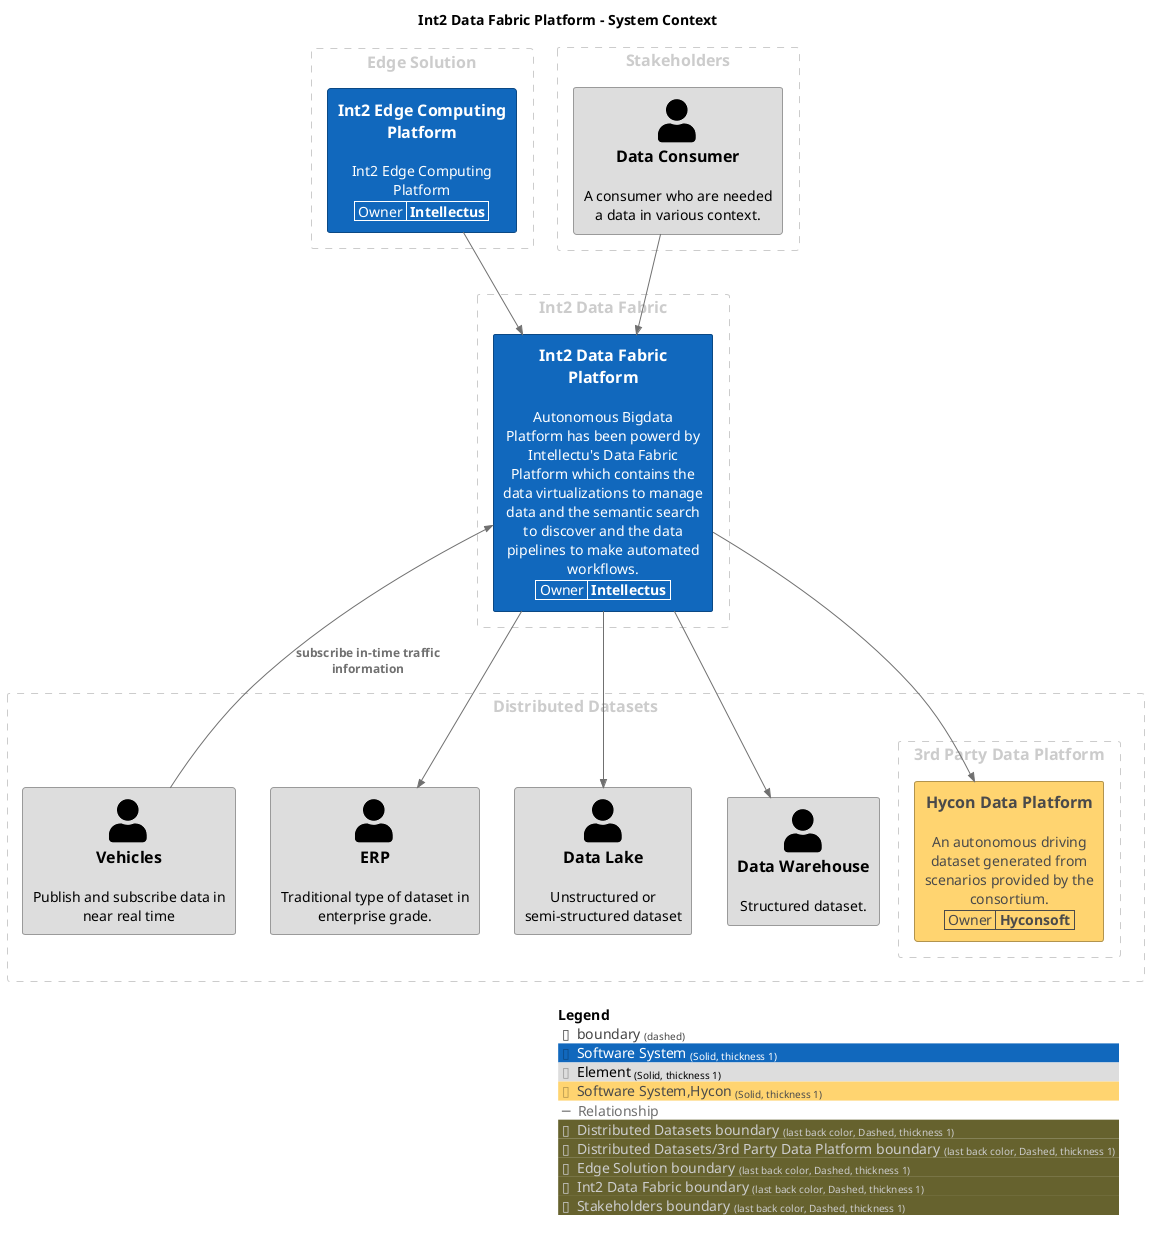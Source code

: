 @startuml
set separator none
title Int2 Data Fabric Platform - System Context

top to bottom direction

!include <C4/C4>
!include <C4/C4_Context>

AddElementTag("Software System", $bgColor="#1168bd", $borderColor="#0b4884", $fontColor="#ffffff", $sprite="", $shadowing="", $borderStyle="Solid", $borderThickness="1")
AddElementTag("Element", $bgColor="#dddddd", $borderColor="#9a9a9a", $fontColor="#000000", $sprite="", $shadowing="", $borderStyle="Solid", $borderThickness="1")
AddElementTag("Software System,Hycon", $bgColor="#ffd470", $borderColor="#b2944e", $fontColor="#4a4a4a", $sprite="", $shadowing="", $borderStyle="Solid", $borderThickness="1")

AddRelTag("Relationship", $textColor="#707070", $lineColor="#707070", $lineStyle = "")

AddBoundaryTag("Distributed Datasets", $borderColor="#cccccc", $fontColor="#cccccc", $borderStyle="Dashed", $borderThickness="1")
Boundary(group_1, "Distributed Datasets", $tags="Distributed Datasets") {
  Person(ERP, "ERP", $descr="Traditional type of dataset in enterprise grade.", $tags="Element", $link="")
  Person(DataLake, "Data Lake", $descr="Unstructured or semi-structured dataset", $tags="Element", $link="")
  Person(DataWarehouse, "Data Warehouse", $descr="Structured dataset.", $tags="Element", $link="")
  Person(Vehicles, "Vehicles", $descr="Publish and subscribe data in near real time", $tags="Element", $link="")
    AddBoundaryTag("Distributed Datasets/3rd Party Data Platform", $borderColor="#cccccc", $fontColor="#cccccc", $borderStyle="Dashed", $borderThickness="1")
    Boundary(group_2, "3rd Party Data Platform", $tags="Distributed Datasets/3rd Party Data Platform") {
      WithoutPropertyHeader()
      AddProperty("Owner","Hyconsoft")
      System(HyconDataPlatform, "Hycon Data Platform", $descr="An autonomous driving dataset generated from scenarios provided by the consortium.", $tags="Software System,Hycon", $link="")
    }

}

AddBoundaryTag("Edge Solution", $borderColor="#cccccc", $fontColor="#cccccc", $borderStyle="Dashed", $borderThickness="1")
Boundary(group_3, "Edge Solution", $tags="Edge Solution") {
  WithoutPropertyHeader()
  AddProperty("Owner","Intellectus")
  System(Int2EdgeComputingPlatform, "Int2 Edge Computing Platform", $descr="Int2 Edge Computing Platform", $tags="Software System", $link="")
}

AddBoundaryTag("Int2 Data Fabric", $borderColor="#cccccc", $fontColor="#cccccc", $borderStyle="Dashed", $borderThickness="1")
Boundary(group_4, "Int2 Data Fabric", $tags="Int2 Data Fabric") {
  WithoutPropertyHeader()
  AddProperty("Owner","Intellectus")
  System(Int2DataFabricPlatform, "Int2 Data Fabric Platform", $descr="Autonomous Bigdata Platform has been powerd by Intellectu's Data Fabric Platform which contains the data virtualizations to manage data and the semantic search to discover and the data pipelines to make automated workflows.", $tags="Software System", $link="")
}

AddBoundaryTag("Stakeholders", $borderColor="#cccccc", $fontColor="#cccccc", $borderStyle="Dashed", $borderThickness="1")
Boundary(group_5, "Stakeholders", $tags="Stakeholders") {
  Person(DataConsumer, "Data Consumer", $descr="A consumer who are needed a data in various context.", $tags="Element", $link="")
}


Rel(Int2EdgeComputingPlatform, Int2DataFabricPlatform, "", $techn="", $tags="Relationship", $link="")
Rel(Int2DataFabricPlatform, HyconDataPlatform, "", $techn="", $tags="Relationship", $link="")
Rel(DataConsumer, Int2DataFabricPlatform, "", $techn="", $tags="Relationship", $link="")
Rel(Int2DataFabricPlatform, ERP, "", $techn="", $tags="Relationship", $link="")
Rel(Int2DataFabricPlatform, DataLake, "", $techn="", $tags="Relationship", $link="")
Rel(Int2DataFabricPlatform, DataWarehouse, "", $techn="", $tags="Relationship", $link="")
Rel(Vehicles, Int2DataFabricPlatform, "subscribe in-time traffic information", $techn="", $tags="Relationship", $link="")

SHOW_LEGEND(true)
@enduml